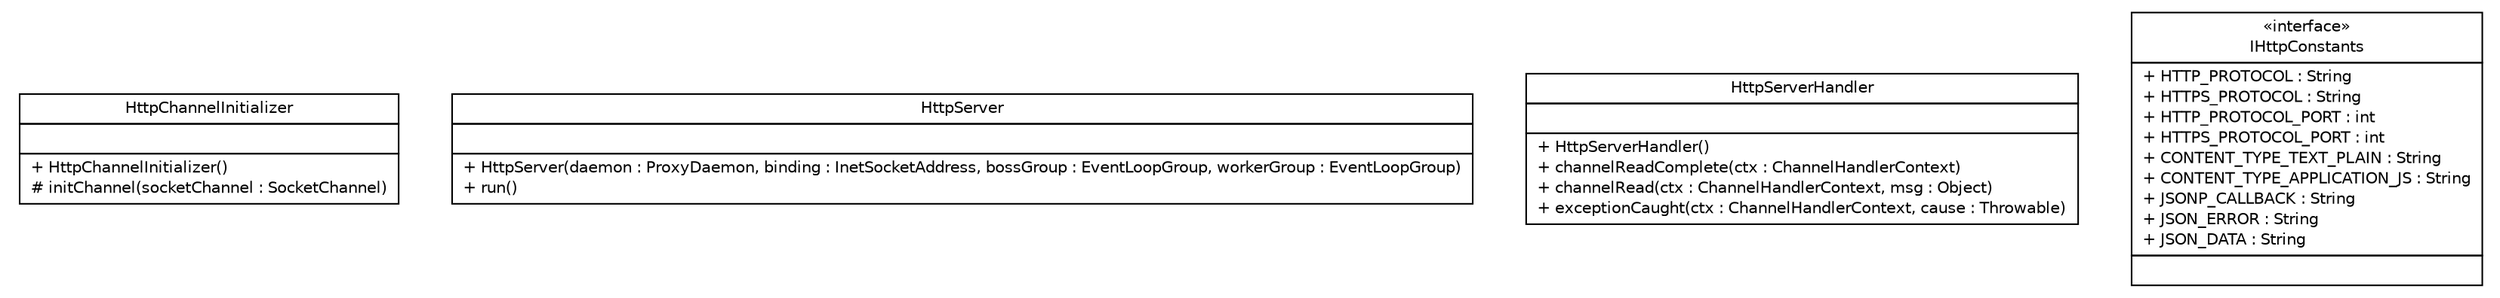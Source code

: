 #!/usr/local/bin/dot
#
# Class diagram 
# Generated by UMLGraph version R5_6 (http://www.umlgraph.org/)
#

digraph G {
	edge [fontname="Helvetica",fontsize=10,labelfontname="Helvetica",labelfontsize=10];
	node [fontname="Helvetica",fontsize=10,shape=plaintext];
	nodesep=0.25;
	ranksep=0.5;
	// com.xley.lfosc.http.server.HttpChannelInitializer
	c505 [label=<<table title="com.xley.lfosc.http.server.HttpChannelInitializer" border="0" cellborder="1" cellspacing="0" cellpadding="2" port="p" href="./HttpChannelInitializer.html">
		<tr><td><table border="0" cellspacing="0" cellpadding="1">
<tr><td align="center" balign="center"> HttpChannelInitializer </td></tr>
		</table></td></tr>
		<tr><td><table border="0" cellspacing="0" cellpadding="1">
<tr><td align="left" balign="left">  </td></tr>
		</table></td></tr>
		<tr><td><table border="0" cellspacing="0" cellpadding="1">
<tr><td align="left" balign="left"> + HttpChannelInitializer() </td></tr>
<tr><td align="left" balign="left"> # initChannel(socketChannel : SocketChannel) </td></tr>
		</table></td></tr>
		</table>>, URL="./HttpChannelInitializer.html", fontname="Helvetica", fontcolor="black", fontsize=10.0];
	// com.xley.lfosc.http.server.HttpServer
	c506 [label=<<table title="com.xley.lfosc.http.server.HttpServer" border="0" cellborder="1" cellspacing="0" cellpadding="2" port="p" href="./HttpServer.html">
		<tr><td><table border="0" cellspacing="0" cellpadding="1">
<tr><td align="center" balign="center"> HttpServer </td></tr>
		</table></td></tr>
		<tr><td><table border="0" cellspacing="0" cellpadding="1">
<tr><td align="left" balign="left">  </td></tr>
		</table></td></tr>
		<tr><td><table border="0" cellspacing="0" cellpadding="1">
<tr><td align="left" balign="left"> + HttpServer(daemon : ProxyDaemon, binding : InetSocketAddress, bossGroup : EventLoopGroup, workerGroup : EventLoopGroup) </td></tr>
<tr><td align="left" balign="left"> + run() </td></tr>
		</table></td></tr>
		</table>>, URL="./HttpServer.html", fontname="Helvetica", fontcolor="black", fontsize=10.0];
	// com.xley.lfosc.http.server.HttpServerHandler
	c507 [label=<<table title="com.xley.lfosc.http.server.HttpServerHandler" border="0" cellborder="1" cellspacing="0" cellpadding="2" port="p" href="./HttpServerHandler.html">
		<tr><td><table border="0" cellspacing="0" cellpadding="1">
<tr><td align="center" balign="center"> HttpServerHandler </td></tr>
		</table></td></tr>
		<tr><td><table border="0" cellspacing="0" cellpadding="1">
<tr><td align="left" balign="left">  </td></tr>
		</table></td></tr>
		<tr><td><table border="0" cellspacing="0" cellpadding="1">
<tr><td align="left" balign="left"> + HttpServerHandler() </td></tr>
<tr><td align="left" balign="left"> + channelReadComplete(ctx : ChannelHandlerContext) </td></tr>
<tr><td align="left" balign="left"> + channelRead(ctx : ChannelHandlerContext, msg : Object) </td></tr>
<tr><td align="left" balign="left"> + exceptionCaught(ctx : ChannelHandlerContext, cause : Throwable) </td></tr>
		</table></td></tr>
		</table>>, URL="./HttpServerHandler.html", fontname="Helvetica", fontcolor="black", fontsize=10.0];
	// com.xley.lfosc.http.server.IHttpConstants
	c508 [label=<<table title="com.xley.lfosc.http.server.IHttpConstants" border="0" cellborder="1" cellspacing="0" cellpadding="2" port="p" href="./IHttpConstants.html">
		<tr><td><table border="0" cellspacing="0" cellpadding="1">
<tr><td align="center" balign="center"> &#171;interface&#187; </td></tr>
<tr><td align="center" balign="center"> IHttpConstants </td></tr>
		</table></td></tr>
		<tr><td><table border="0" cellspacing="0" cellpadding="1">
<tr><td align="left" balign="left"> + HTTP_PROTOCOL : String </td></tr>
<tr><td align="left" balign="left"> + HTTPS_PROTOCOL : String </td></tr>
<tr><td align="left" balign="left"> + HTTP_PROTOCOL_PORT : int </td></tr>
<tr><td align="left" balign="left"> + HTTPS_PROTOCOL_PORT : int </td></tr>
<tr><td align="left" balign="left"> + CONTENT_TYPE_TEXT_PLAIN : String </td></tr>
<tr><td align="left" balign="left"> + CONTENT_TYPE_APPLICATION_JS : String </td></tr>
<tr><td align="left" balign="left"> + JSONP_CALLBACK : String </td></tr>
<tr><td align="left" balign="left"> + JSON_ERROR : String </td></tr>
<tr><td align="left" balign="left"> + JSON_DATA : String </td></tr>
		</table></td></tr>
		<tr><td><table border="0" cellspacing="0" cellpadding="1">
<tr><td align="left" balign="left">  </td></tr>
		</table></td></tr>
		</table>>, URL="./IHttpConstants.html", fontname="Helvetica", fontcolor="black", fontsize=10.0];
}

